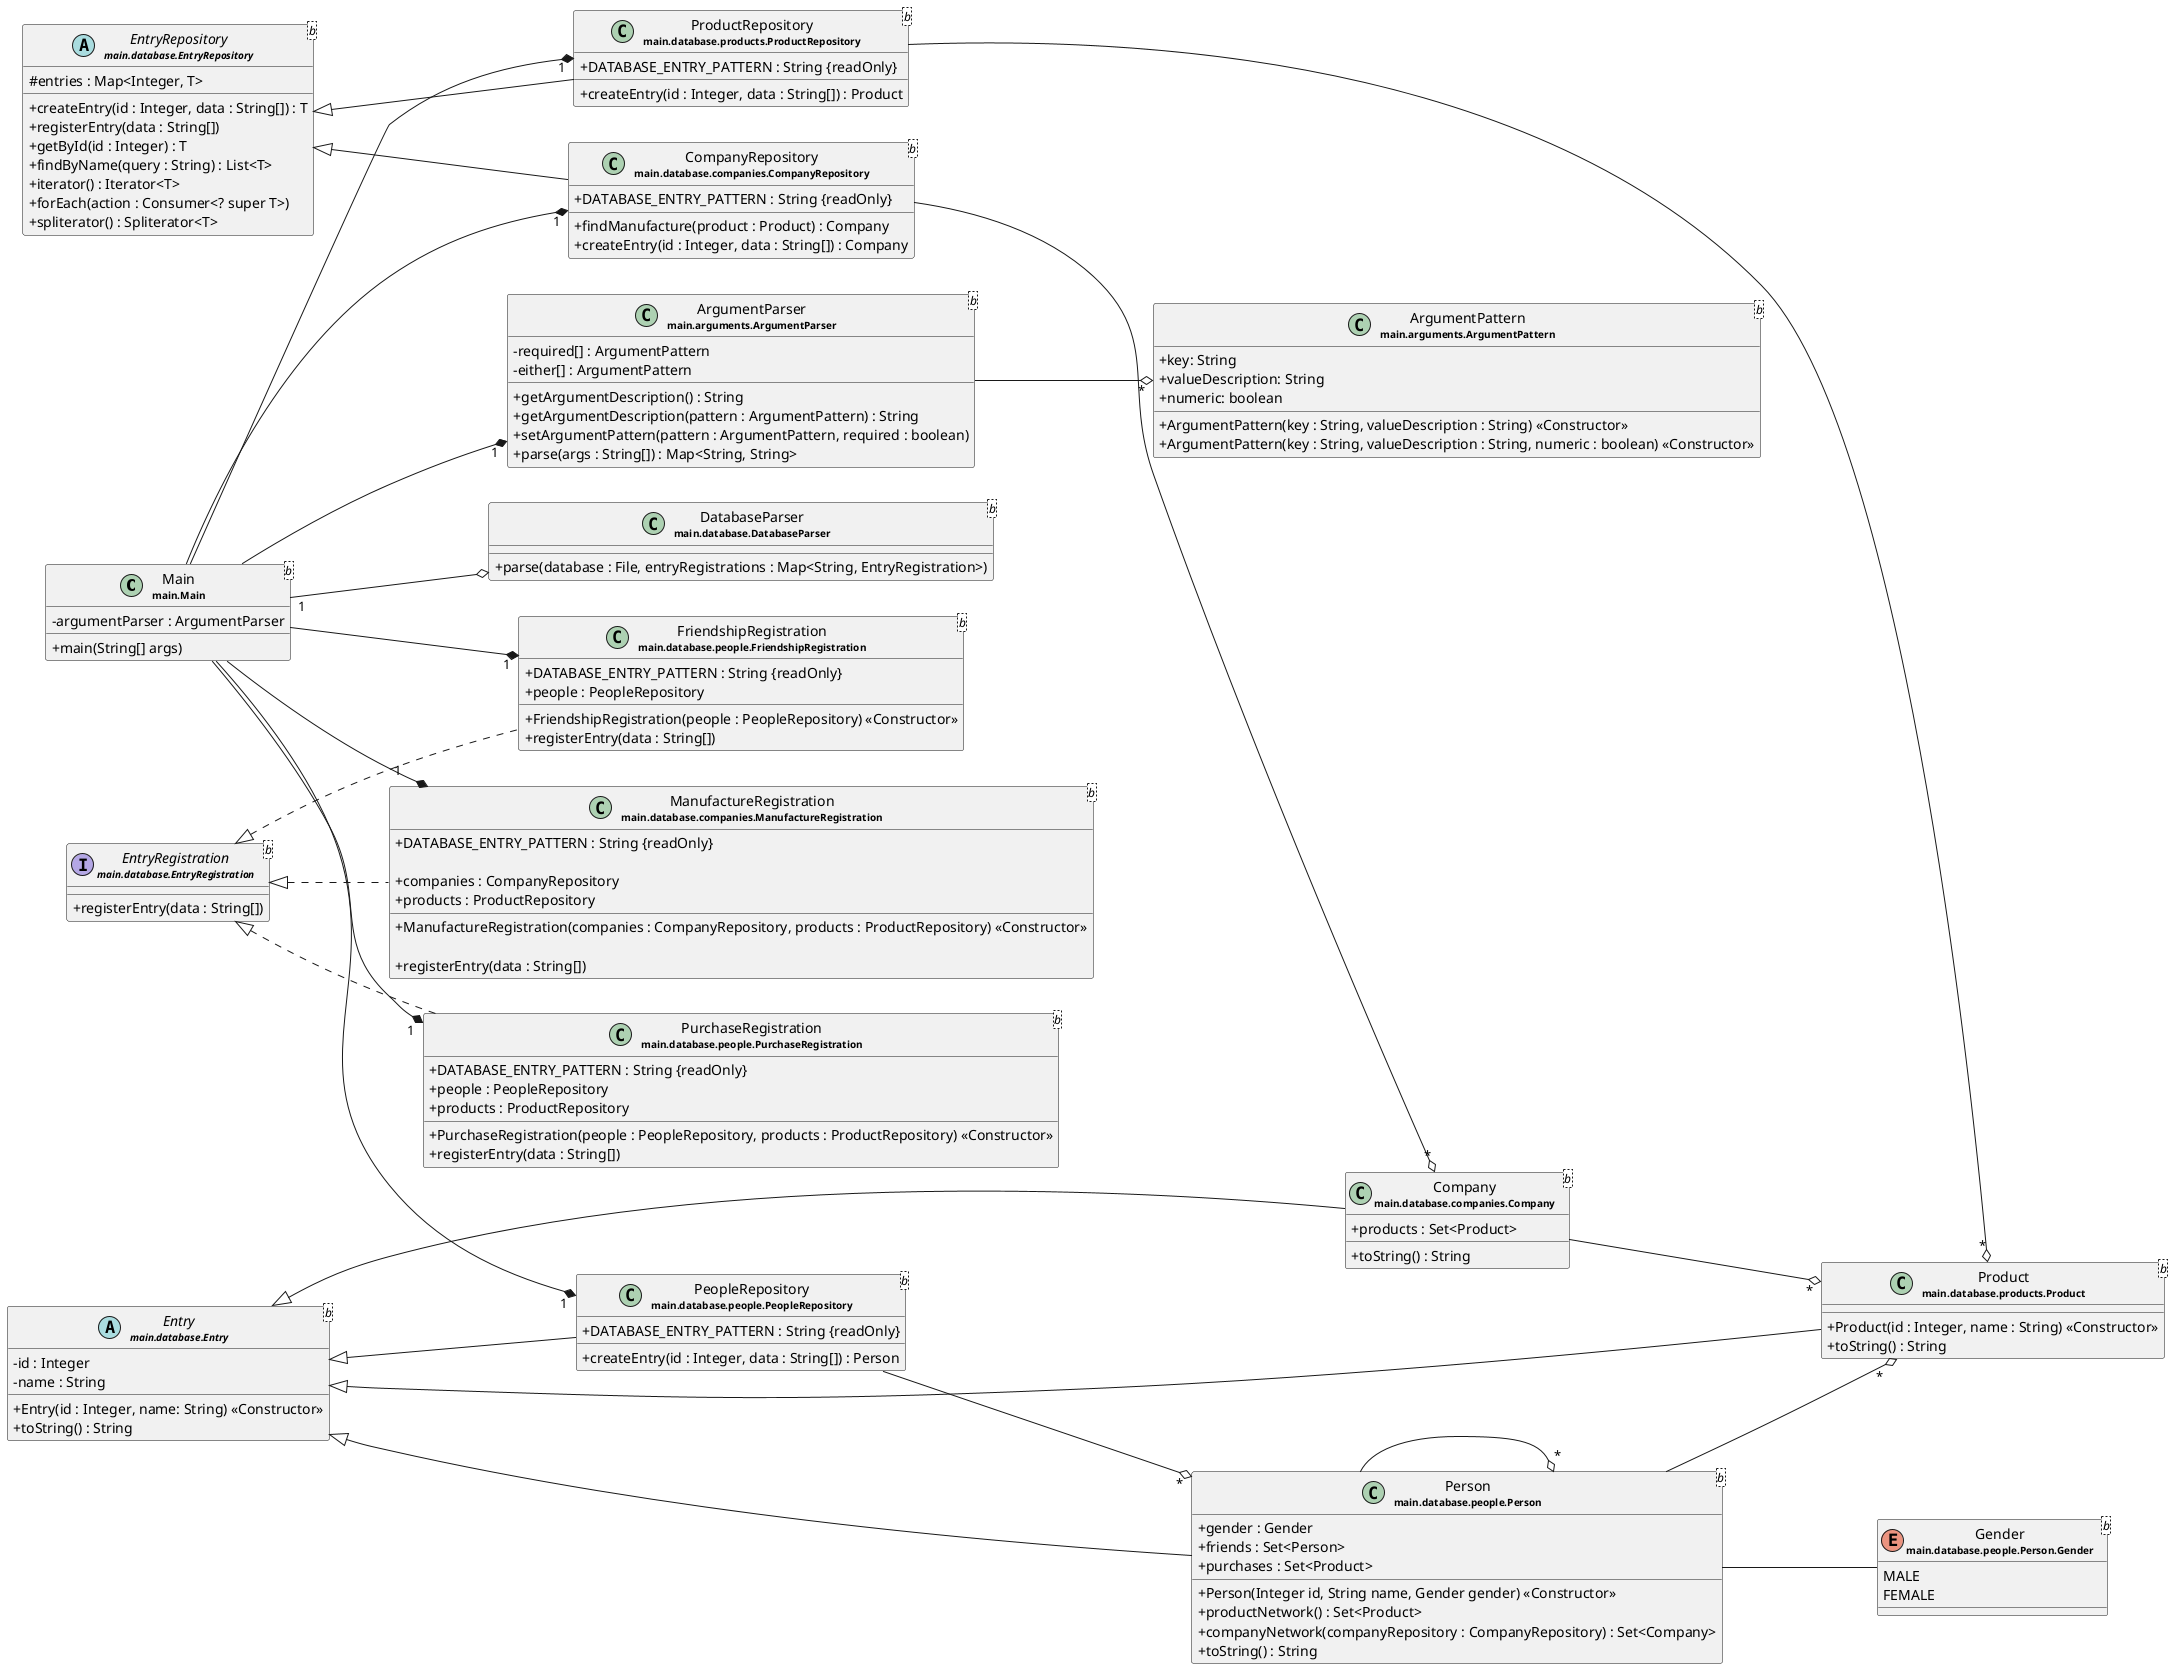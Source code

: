 @startuml
'https://plantuml.com/class-diagram

skinparam classAttributeIconSize 0

left to right direction

set namespaceSeparator none

Main "1" --o  DatabaseParser
Main --* "1" PeopleRepository
Main --* "1" CompanyRepository
Main --* "1" PurchaseRegistration
Main --* "1" FriendshipRegistration
Main --* "1" ProductRepository
Main --* "1" ManufactureRegistration
Main --* "1" ArgumentParser

PeopleRepository --o "*" Person
CompanyRepository --o "*" Company
ProductRepository --o "*" Product
ArgumentParser --o "*" ArgumentPattern

Person -- Gender
Person --o "*" Product
Person --o "*" Person

Company --o "*" Product

!define NAME(name,package) "name\n<size:10><b>package.name<b>" as name

enum NAME(Gender, main.database.people.Person) {
    MALE
    FEMALE
}

class NAME(FriendshipRegistration, main.database.people) implements EntryRegistration {
    + DATABASE_ENTRY_PATTERN : String {readOnly}
    + people : PeopleRepository

    + FriendshipRegistration(people : PeopleRepository) <<Constructor>>
    + registerEntry(data : String[])
}

class NAME(PurchaseRegistration, main.database.people) implements EntryRegistration {
    + DATABASE_ENTRY_PATTERN : String {readOnly}
    + people : PeopleRepository
    + products : ProductRepository

    + PurchaseRegistration(people : PeopleRepository, products : ProductRepository) <<Constructor>>
    + registerEntry(data : String[])
}

class NAME(Person, main.database.people) extends Entry {
    + gender : Gender
    + friends : Set<Person>
    + purchases : Set<Product>

    + Person(Integer id, String name, Gender gender) <<Constructor>>
    + productNetwork() : Set<Product>
    + companyNetwork(companyRepository : CompanyRepository) : Set<Company>
    + toString() : String
}


class NAME(PeopleRepository, main.database.people) extends Entry  {
    + DATABASE_ENTRY_PATTERN : String {readOnly}

    + createEntry(id : Integer, data : String[]) : Person
}


class NAME(Company, main.database.companies) extends Entry {
    + products : Set<Product>

    + toString() : String
}


class NAME(CompanyRepository, main.database.companies) extends EntryRepository {
    + DATABASE_ENTRY_PATTERN : String {readOnly}

    + findManufacture(product : Product) : Company
    + createEntry(id : Integer, data : String[]) : Company
}

class NAME(ManufactureRegistration, main.database.companies) implements EntryRegistration {
    + DATABASE_ENTRY_PATTERN : String {readOnly}

    + companies : CompanyRepository
    + products : ProductRepository

    + ManufactureRegistration(companies : CompanyRepository, products : ProductRepository) <<Constructor>>

   + registerEntry(data : String[])
}

class NAME(ProductRepository, main.database.products) extends EntryRepository {
    + DATABASE_ENTRY_PATTERN : String {readOnly}

    + createEntry(id : Integer, data : String[]) : Product
}

abstract class NAME(Entry, main.database) {
    - id : Integer
    - name : String

    + Entry(id : Integer, name: String) <<Constructor>>
    + toString() : String
}

interface NAME(EntryRegistration, main.database) {
    + registerEntry(data : String[])
}

abstract class NAME(EntryRepository, main.database) {
    # entries : Map<Integer, T>

    + createEntry(id : Integer, data : String[]) : T
    + registerEntry(data : String[])
    + getById(id : Integer) : T
    + findByName(query : String) : List<T>
    + iterator() : Iterator<T>
    + forEach(action : Consumer<? super T>)
    + spliterator() : Spliterator<T>
}

class NAME(DatabaseParser, main.database) {
    + parse(database : File, entryRegistrations : Map<String, EntryRegistration>)
}

class NAME(Product, main.database.products) extends Entry {
    + Product(id : Integer, name : String) <<Constructor>>
    + toString() : String
}

class NAME(Main, main) {
    - argumentParser : ArgumentParser
    + main(String[] args)
}

class NAME(ArgumentParser, main.arguments) {
    - required[] : ArgumentPattern
    - either[] : ArgumentPattern
    + getArgumentDescription() : String
    + getArgumentDescription(pattern : ArgumentPattern) : String
    + setArgumentPattern(pattern : ArgumentPattern, required : boolean)
    + parse(args : String[]) : Map<String, String>
}

class NAME(ArgumentPattern, main.arguments) {
    + key: String
    + valueDescription: String
    + numeric: boolean

    + ArgumentPattern(key : String, valueDescription : String) <<Constructor>>
    + ArgumentPattern(key : String, valueDescription : String, numeric : boolean) <<Constructor>>
}

@enduml
